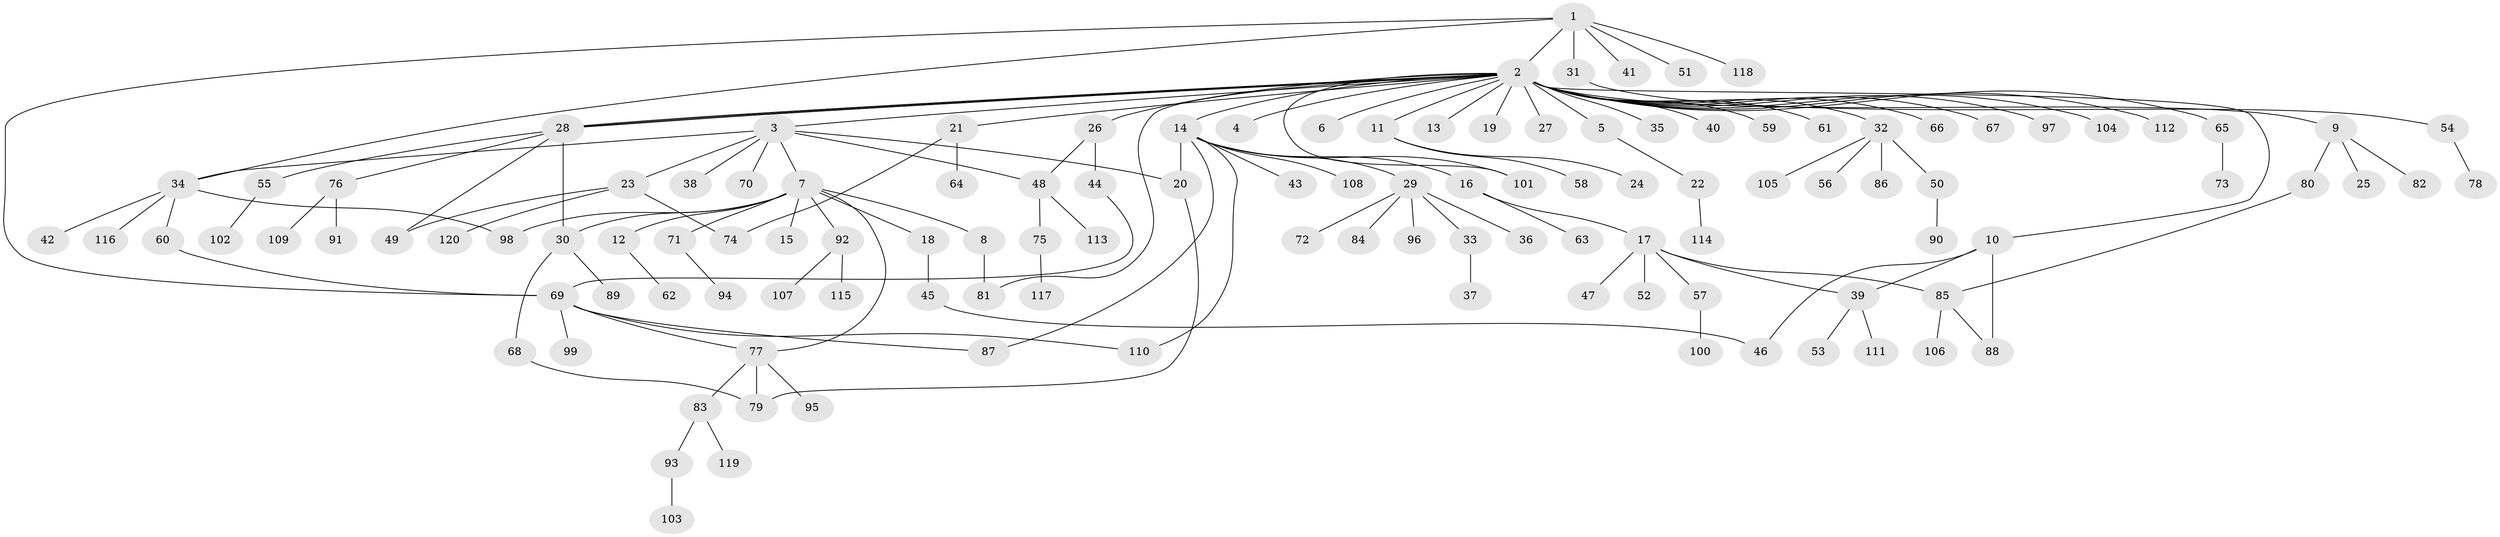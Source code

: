 // coarse degree distribution, {6: 0.022727272727272728, 29: 0.011363636363636364, 7: 0.022727272727272728, 1: 0.5568181818181818, 2: 0.20454545454545456, 10: 0.022727272727272728, 4: 0.045454545454545456, 9: 0.011363636363636364, 5: 0.03409090909090909, 3: 0.06818181818181818}
// Generated by graph-tools (version 1.1) at 2025/23/03/03/25 07:23:51]
// undirected, 120 vertices, 141 edges
graph export_dot {
graph [start="1"]
  node [color=gray90,style=filled];
  1;
  2;
  3;
  4;
  5;
  6;
  7;
  8;
  9;
  10;
  11;
  12;
  13;
  14;
  15;
  16;
  17;
  18;
  19;
  20;
  21;
  22;
  23;
  24;
  25;
  26;
  27;
  28;
  29;
  30;
  31;
  32;
  33;
  34;
  35;
  36;
  37;
  38;
  39;
  40;
  41;
  42;
  43;
  44;
  45;
  46;
  47;
  48;
  49;
  50;
  51;
  52;
  53;
  54;
  55;
  56;
  57;
  58;
  59;
  60;
  61;
  62;
  63;
  64;
  65;
  66;
  67;
  68;
  69;
  70;
  71;
  72;
  73;
  74;
  75;
  76;
  77;
  78;
  79;
  80;
  81;
  82;
  83;
  84;
  85;
  86;
  87;
  88;
  89;
  90;
  91;
  92;
  93;
  94;
  95;
  96;
  97;
  98;
  99;
  100;
  101;
  102;
  103;
  104;
  105;
  106;
  107;
  108;
  109;
  110;
  111;
  112;
  113;
  114;
  115;
  116;
  117;
  118;
  119;
  120;
  1 -- 2;
  1 -- 31;
  1 -- 34;
  1 -- 41;
  1 -- 51;
  1 -- 69;
  1 -- 118;
  2 -- 3;
  2 -- 4;
  2 -- 5;
  2 -- 6;
  2 -- 9;
  2 -- 10;
  2 -- 11;
  2 -- 13;
  2 -- 14;
  2 -- 19;
  2 -- 21;
  2 -- 26;
  2 -- 27;
  2 -- 28;
  2 -- 28;
  2 -- 28;
  2 -- 32;
  2 -- 35;
  2 -- 40;
  2 -- 59;
  2 -- 61;
  2 -- 65;
  2 -- 66;
  2 -- 67;
  2 -- 81;
  2 -- 97;
  2 -- 101;
  2 -- 104;
  2 -- 112;
  3 -- 7;
  3 -- 20;
  3 -- 23;
  3 -- 34;
  3 -- 38;
  3 -- 48;
  3 -- 70;
  5 -- 22;
  7 -- 8;
  7 -- 12;
  7 -- 15;
  7 -- 18;
  7 -- 30;
  7 -- 71;
  7 -- 77;
  7 -- 92;
  7 -- 98;
  8 -- 81;
  9 -- 25;
  9 -- 80;
  9 -- 82;
  10 -- 39;
  10 -- 46;
  10 -- 88;
  11 -- 24;
  11 -- 58;
  12 -- 62;
  14 -- 16;
  14 -- 20;
  14 -- 29;
  14 -- 43;
  14 -- 87;
  14 -- 101;
  14 -- 108;
  14 -- 110;
  16 -- 17;
  16 -- 63;
  17 -- 39;
  17 -- 47;
  17 -- 52;
  17 -- 57;
  17 -- 85;
  18 -- 45;
  20 -- 79;
  21 -- 64;
  21 -- 74;
  22 -- 114;
  23 -- 49;
  23 -- 74;
  23 -- 120;
  26 -- 44;
  26 -- 48;
  28 -- 30;
  28 -- 49;
  28 -- 55;
  28 -- 76;
  29 -- 33;
  29 -- 36;
  29 -- 72;
  29 -- 84;
  29 -- 96;
  30 -- 68;
  30 -- 89;
  31 -- 54;
  32 -- 50;
  32 -- 56;
  32 -- 86;
  32 -- 105;
  33 -- 37;
  34 -- 42;
  34 -- 60;
  34 -- 98;
  34 -- 116;
  39 -- 53;
  39 -- 111;
  44 -- 69;
  45 -- 46;
  48 -- 75;
  48 -- 113;
  50 -- 90;
  54 -- 78;
  55 -- 102;
  57 -- 100;
  60 -- 69;
  65 -- 73;
  68 -- 79;
  69 -- 77;
  69 -- 87;
  69 -- 99;
  69 -- 110;
  71 -- 94;
  75 -- 117;
  76 -- 91;
  76 -- 109;
  77 -- 79;
  77 -- 83;
  77 -- 95;
  80 -- 85;
  83 -- 93;
  83 -- 119;
  85 -- 88;
  85 -- 106;
  92 -- 107;
  92 -- 115;
  93 -- 103;
}
